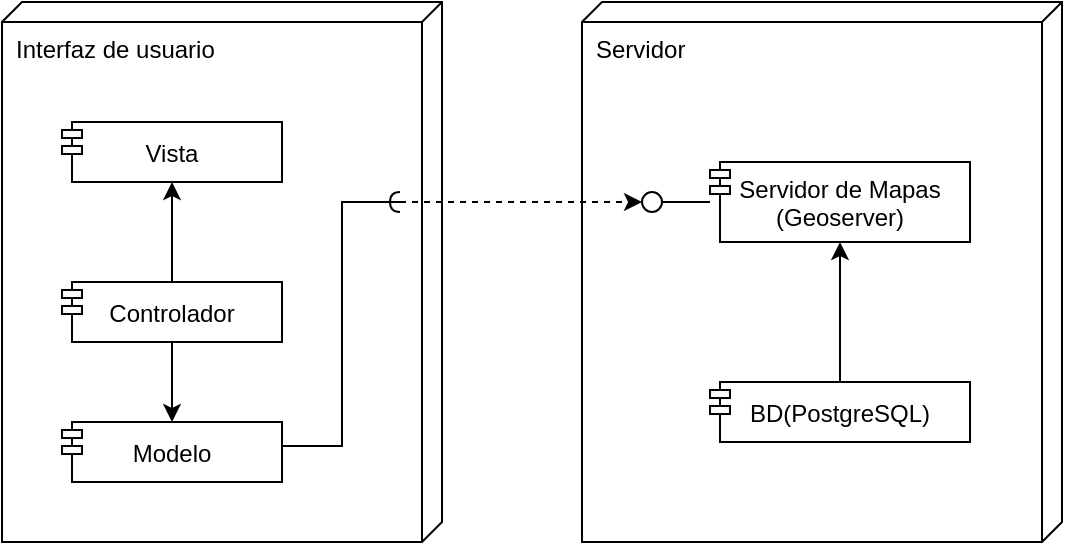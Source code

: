 <mxfile>
    <diagram id="qVvd5MpQtt5qpIqKFSPM" name="Página-1">
        <mxGraphModel dx="600" dy="478" grid="1" gridSize="10" guides="1" tooltips="1" connect="1" arrows="1" fold="1" page="1" pageScale="1" pageWidth="827" pageHeight="1169" math="0" shadow="0">
            <root>
                <mxCell id="0"/>
                <mxCell id="1" parent="0"/>
                <mxCell id="2" value="Interfaz de usuario" style="verticalAlign=top;align=left;shape=cube;size=10;direction=south;fontStyle=0;html=1;boundedLbl=1;spacingLeft=5;" parent="1" vertex="1">
                    <mxGeometry x="60" y="50" width="220" height="270" as="geometry"/>
                </mxCell>
                <mxCell id="12" value="Vista" style="shape=module;jettyWidth=10;jettyHeight=4;" vertex="1" parent="1">
                    <mxGeometry x="90" y="110" width="110" height="30" as="geometry"/>
                </mxCell>
                <mxCell id="16" value="" style="edgeStyle=orthogonalEdgeStyle;rounded=0;orthogonalLoop=1;jettySize=auto;html=1;" edge="1" parent="1" source="13" target="12">
                    <mxGeometry relative="1" as="geometry"/>
                </mxCell>
                <mxCell id="21" value="" style="edgeStyle=orthogonalEdgeStyle;rounded=0;orthogonalLoop=1;jettySize=auto;html=1;" edge="1" parent="1" source="13" target="14">
                    <mxGeometry relative="1" as="geometry"/>
                </mxCell>
                <mxCell id="13" value="Controlador" style="shape=module;jettyWidth=10;jettyHeight=4;" vertex="1" parent="1">
                    <mxGeometry x="90" y="190" width="110" height="30" as="geometry"/>
                </mxCell>
                <mxCell id="14" value="Modelo" style="shape=module;jettyWidth=10;jettyHeight=4;" vertex="1" parent="1">
                    <mxGeometry x="90" y="260" width="110" height="30" as="geometry"/>
                </mxCell>
                <mxCell id="17" value="Servidor&lt;br&gt;&amp;nbsp;" style="verticalAlign=top;align=left;shape=cube;size=10;direction=south;fontStyle=0;html=1;boundedLbl=1;spacingLeft=5;" vertex="1" parent="1">
                    <mxGeometry x="350" y="50" width="240" height="270" as="geometry"/>
                </mxCell>
                <mxCell id="19" value="" style="endArrow=none;html=1;rounded=0;align=center;verticalAlign=top;endFill=0;labelBackgroundColor=none;endSize=2;" edge="1" parent="1">
                    <mxGeometry relative="1" as="geometry">
                        <mxPoint x="200" y="272.049" as="sourcePoint"/>
                        <Array as="points">
                            <mxPoint x="230" y="272"/>
                            <mxPoint x="230" y="150"/>
                        </Array>
                        <mxPoint x="260" y="150" as="targetPoint"/>
                    </mxGeometry>
                </mxCell>
                <mxCell id="20" value="" style="shape=requiredInterface;html=1;fontSize=11;align=center;fillColor=none;points=[];aspect=fixed;resizable=0;verticalAlign=bottom;labelPosition=center;verticalLabelPosition=top;flipH=1;" vertex="1" parent="1">
                    <mxGeometry x="254" y="145" width="5" height="10" as="geometry"/>
                </mxCell>
                <mxCell id="22" value="Servidor de Mapas&#10;(Geoserver)" style="shape=module;jettyWidth=10;jettyHeight=4;" vertex="1" parent="1">
                    <mxGeometry x="414" y="130" width="130" height="40" as="geometry"/>
                </mxCell>
                <mxCell id="25" value="" style="edgeStyle=orthogonalEdgeStyle;rounded=0;orthogonalLoop=1;jettySize=auto;html=1;" edge="1" parent="1" source="23" target="22">
                    <mxGeometry relative="1" as="geometry"/>
                </mxCell>
                <mxCell id="23" value="BD(PostgreSQL)" style="shape=module;jettyWidth=10;jettyHeight=4;" vertex="1" parent="1">
                    <mxGeometry x="414" y="240" width="130" height="30" as="geometry"/>
                </mxCell>
                <mxCell id="27" value="" style="endArrow=classic;html=1;dashed=1;" edge="1" parent="1" source="20" target="28">
                    <mxGeometry width="50" height="50" relative="1" as="geometry">
                        <mxPoint x="280" y="270" as="sourcePoint"/>
                        <mxPoint x="370" y="150" as="targetPoint"/>
                    </mxGeometry>
                </mxCell>
                <mxCell id="29" value="" style="edgeStyle=orthogonalEdgeStyle;rounded=0;orthogonalLoop=1;jettySize=auto;html=1;endArrow=none;endFill=0;" edge="1" parent="1" source="28" target="22">
                    <mxGeometry relative="1" as="geometry"/>
                </mxCell>
                <mxCell id="28" value="" style="ellipse;whiteSpace=wrap;html=1;aspect=fixed;" vertex="1" parent="1">
                    <mxGeometry x="380" y="145" width="10" height="10" as="geometry"/>
                </mxCell>
            </root>
        </mxGraphModel>
    </diagram>
</mxfile>